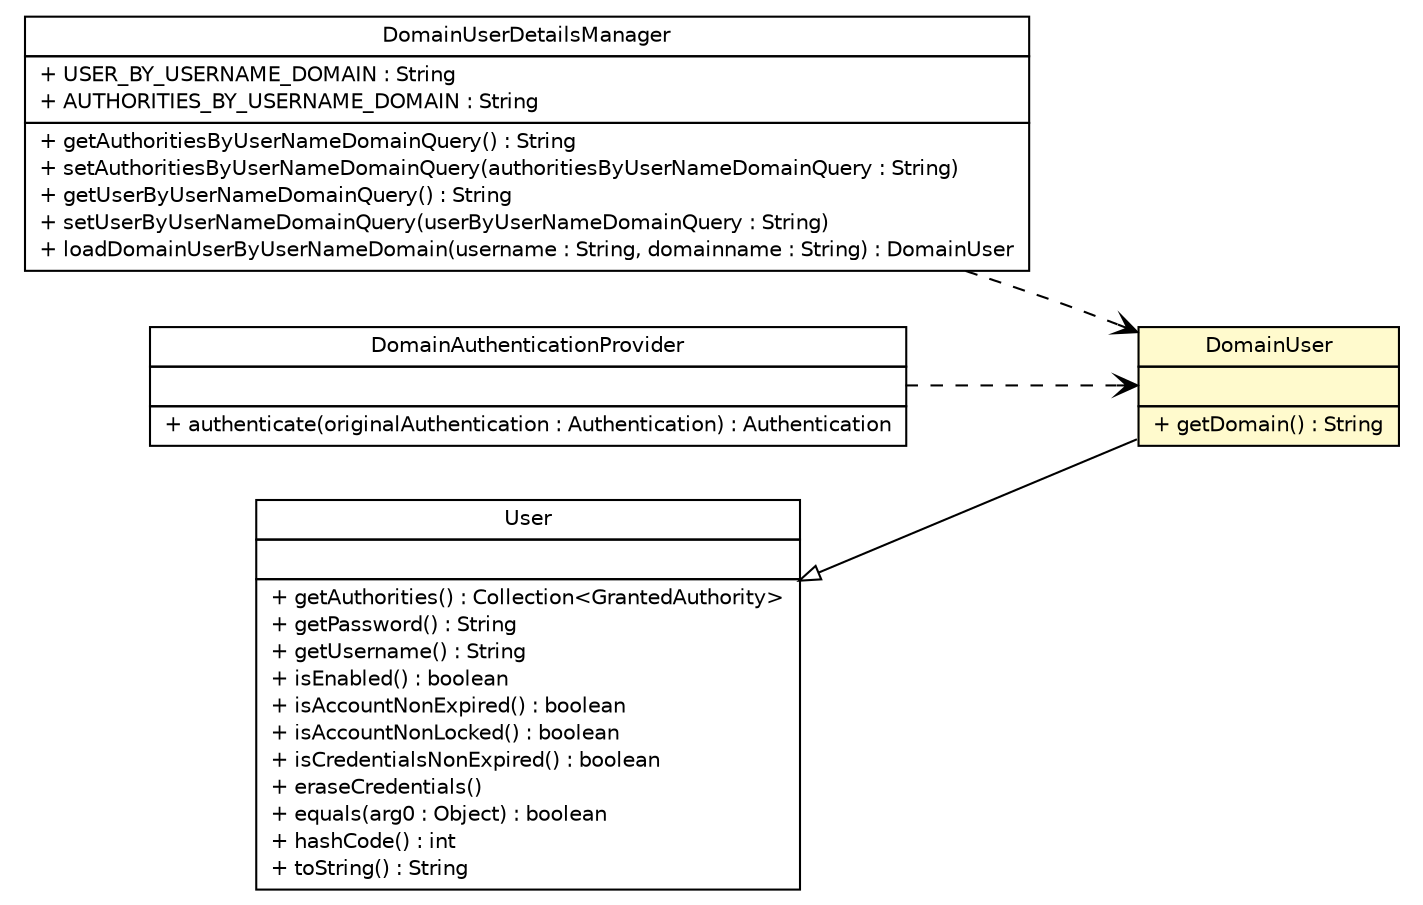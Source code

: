 #!/usr/local/bin/dot
#
# Class diagram 
# Generated by UMLGraph version 5.1 (http://www.umlgraph.org/)
#

digraph G {
	edge [fontname="Helvetica",fontsize=10,labelfontname="Helvetica",labelfontsize=10];
	node [fontname="Helvetica",fontsize=10,shape=plaintext];
	nodesep=0.25;
	ranksep=0.5;
	rankdir=LR;
	// com.inn.headstartdemo.security.provisioning.DomainUserDetailsManager
	c13941 [label=<<table title="com.inn.headstartdemo.security.provisioning.DomainUserDetailsManager" border="0" cellborder="1" cellspacing="0" cellpadding="2" port="p" href="../../provisioning/DomainUserDetailsManager.html">
		<tr><td><table border="0" cellspacing="0" cellpadding="1">
<tr><td align="center" balign="center"> DomainUserDetailsManager </td></tr>
		</table></td></tr>
		<tr><td><table border="0" cellspacing="0" cellpadding="1">
<tr><td align="left" balign="left"> + USER_BY_USERNAME_DOMAIN : String </td></tr>
<tr><td align="left" balign="left"> + AUTHORITIES_BY_USERNAME_DOMAIN : String </td></tr>
		</table></td></tr>
		<tr><td><table border="0" cellspacing="0" cellpadding="1">
<tr><td align="left" balign="left"> + getAuthoritiesByUserNameDomainQuery() : String </td></tr>
<tr><td align="left" balign="left"> + setAuthoritiesByUserNameDomainQuery(authoritiesByUserNameDomainQuery : String) </td></tr>
<tr><td align="left" balign="left"> + getUserByUserNameDomainQuery() : String </td></tr>
<tr><td align="left" balign="left"> + setUserByUserNameDomainQuery(userByUserNameDomainQuery : String) </td></tr>
<tr><td align="left" balign="left"> + loadDomainUserByUserNameDomain(username : String, domainname : String) : DomainUser </td></tr>
		</table></td></tr>
		</table>>, fontname="Helvetica", fontcolor="black", fontsize=10.0];
	// com.inn.headstartdemo.security.core.userdetails.DomainUser
	c13942 [label=<<table title="com.inn.headstartdemo.security.core.userdetails.DomainUser" border="0" cellborder="1" cellspacing="0" cellpadding="2" port="p" bgcolor="lemonChiffon" href="./DomainUser.html">
		<tr><td><table border="0" cellspacing="0" cellpadding="1">
<tr><td align="center" balign="center"> DomainUser </td></tr>
		</table></td></tr>
		<tr><td><table border="0" cellspacing="0" cellpadding="1">
<tr><td align="left" balign="left">  </td></tr>
		</table></td></tr>
		<tr><td><table border="0" cellspacing="0" cellpadding="1">
<tr><td align="left" balign="left"> + getDomain() : String </td></tr>
		</table></td></tr>
		</table>>, fontname="Helvetica", fontcolor="black", fontsize=10.0];
	// com.inn.headstartdemo.security.authentication.dao.DomainAuthenticationProvider
	c13945 [label=<<table title="com.inn.headstartdemo.security.authentication.dao.DomainAuthenticationProvider" border="0" cellborder="1" cellspacing="0" cellpadding="2" port="p" href="../../authentication/dao/DomainAuthenticationProvider.html">
		<tr><td><table border="0" cellspacing="0" cellpadding="1">
<tr><td align="center" balign="center"> DomainAuthenticationProvider </td></tr>
		</table></td></tr>
		<tr><td><table border="0" cellspacing="0" cellpadding="1">
<tr><td align="left" balign="left">  </td></tr>
		</table></td></tr>
		<tr><td><table border="0" cellspacing="0" cellpadding="1">
<tr><td align="left" balign="left"> + authenticate(originalAuthentication : Authentication) : Authentication </td></tr>
		</table></td></tr>
		</table>>, fontname="Helvetica", fontcolor="black", fontsize=10.0];
	//com.inn.headstartdemo.security.core.userdetails.DomainUser extends org.springframework.security.core.userdetails.User
	c14179:p -> c13942:p [dir=back,arrowtail=empty];
	// com.inn.headstartdemo.security.provisioning.DomainUserDetailsManager DEPEND com.inn.headstartdemo.security.core.userdetails.DomainUser
	c13941:p -> c13942:p [taillabel="", label="", headlabel="", fontname="Helvetica", fontcolor="black", fontsize=10.0, color="black", arrowhead=open, style=dashed];
	// com.inn.headstartdemo.security.authentication.dao.DomainAuthenticationProvider DEPEND com.inn.headstartdemo.security.core.userdetails.DomainUser
	c13945:p -> c13942:p [taillabel="", label="", headlabel="", fontname="Helvetica", fontcolor="black", fontsize=10.0, color="black", arrowhead=open, style=dashed];
	// org.springframework.security.core.userdetails.User
	c14179 [label=<<table title="org.springframework.security.core.userdetails.User" border="0" cellborder="1" cellspacing="0" cellpadding="2" port="p" href="http://java.sun.com/j2se/1.4.2/docs/api/org/springframework/security/core/userdetails/User.html">
		<tr><td><table border="0" cellspacing="0" cellpadding="1">
<tr><td align="center" balign="center"> User </td></tr>
		</table></td></tr>
		<tr><td><table border="0" cellspacing="0" cellpadding="1">
<tr><td align="left" balign="left">  </td></tr>
		</table></td></tr>
		<tr><td><table border="0" cellspacing="0" cellpadding="1">
<tr><td align="left" balign="left"> + getAuthorities() : Collection&lt;GrantedAuthority&gt; </td></tr>
<tr><td align="left" balign="left"> + getPassword() : String </td></tr>
<tr><td align="left" balign="left"> + getUsername() : String </td></tr>
<tr><td align="left" balign="left"> + isEnabled() : boolean </td></tr>
<tr><td align="left" balign="left"> + isAccountNonExpired() : boolean </td></tr>
<tr><td align="left" balign="left"> + isAccountNonLocked() : boolean </td></tr>
<tr><td align="left" balign="left"> + isCredentialsNonExpired() : boolean </td></tr>
<tr><td align="left" balign="left"> + eraseCredentials() </td></tr>
<tr><td align="left" balign="left"> + equals(arg0 : Object) : boolean </td></tr>
<tr><td align="left" balign="left"> + hashCode() : int </td></tr>
<tr><td align="left" balign="left"> + toString() : String </td></tr>
		</table></td></tr>
		</table>>, fontname="Helvetica", fontcolor="black", fontsize=10.0];
}

